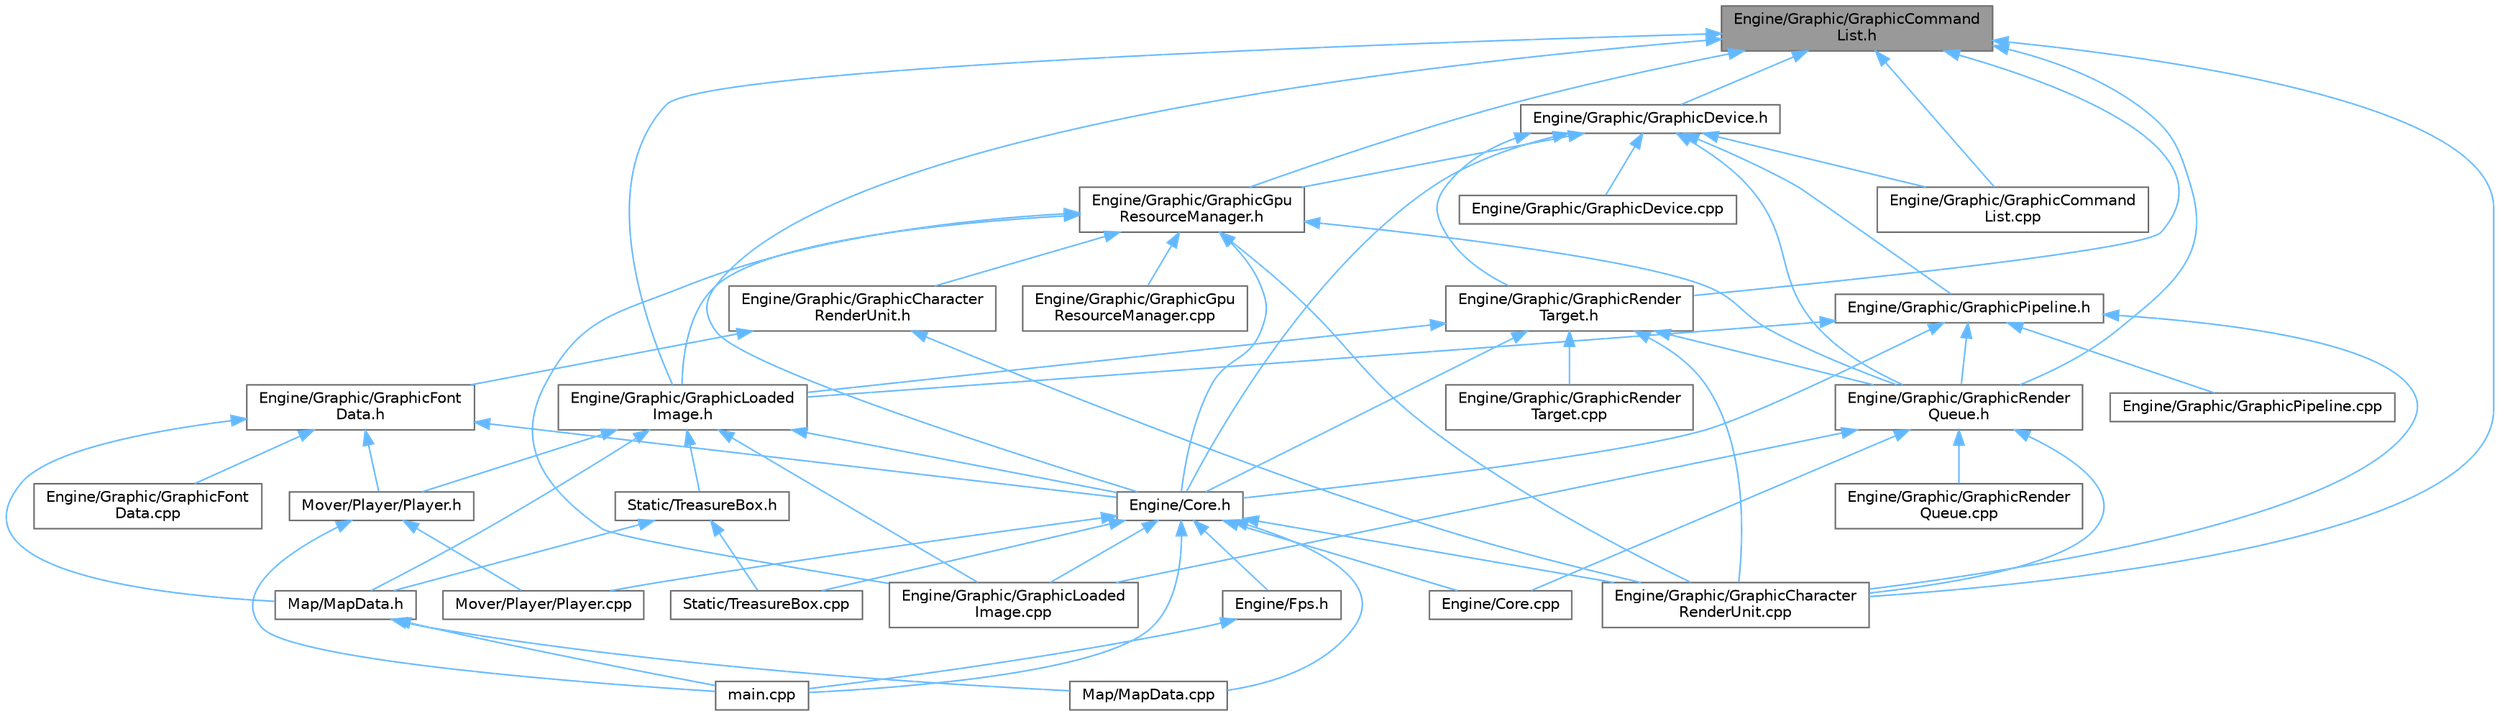 digraph "Engine/Graphic/GraphicCommandList.h"
{
 // LATEX_PDF_SIZE
  bgcolor="transparent";
  edge [fontname=Helvetica,fontsize=10,labelfontname=Helvetica,labelfontsize=10];
  node [fontname=Helvetica,fontsize=10,shape=box,height=0.2,width=0.4];
  Node1 [id="Node000001",label="Engine/Graphic/GraphicCommand\lList.h",height=0.2,width=0.4,color="gray40", fillcolor="grey60", style="filled", fontcolor="black",tooltip=" "];
  Node1 -> Node2 [id="edge63_Node000001_Node000002",dir="back",color="steelblue1",style="solid",tooltip=" "];
  Node2 [id="Node000002",label="Engine/Core.h",height=0.2,width=0.4,color="grey40", fillcolor="white", style="filled",URL="$_core_8h.html",tooltip=" "];
  Node2 -> Node3 [id="edge64_Node000002_Node000003",dir="back",color="steelblue1",style="solid",tooltip=" "];
  Node3 [id="Node000003",label="Engine/Core.cpp",height=0.2,width=0.4,color="grey40", fillcolor="white", style="filled",URL="$_core_8cpp.html",tooltip=" "];
  Node2 -> Node4 [id="edge65_Node000002_Node000004",dir="back",color="steelblue1",style="solid",tooltip=" "];
  Node4 [id="Node000004",label="Engine/Fps.h",height=0.2,width=0.4,color="grey40", fillcolor="white", style="filled",URL="$_fps_8h.html",tooltip=" "];
  Node4 -> Node5 [id="edge66_Node000004_Node000005",dir="back",color="steelblue1",style="solid",tooltip=" "];
  Node5 [id="Node000005",label="main.cpp",height=0.2,width=0.4,color="grey40", fillcolor="white", style="filled",URL="$main_8cpp.html",tooltip=" "];
  Node2 -> Node6 [id="edge67_Node000002_Node000006",dir="back",color="steelblue1",style="solid",tooltip=" "];
  Node6 [id="Node000006",label="Engine/Graphic/GraphicCharacter\lRenderUnit.cpp",height=0.2,width=0.4,color="grey40", fillcolor="white", style="filled",URL="$_graphic_character_render_unit_8cpp.html",tooltip=" "];
  Node2 -> Node7 [id="edge68_Node000002_Node000007",dir="back",color="steelblue1",style="solid",tooltip=" "];
  Node7 [id="Node000007",label="Engine/Graphic/GraphicLoaded\lImage.cpp",height=0.2,width=0.4,color="grey40", fillcolor="white", style="filled",URL="$_graphic_loaded_image_8cpp.html",tooltip=" "];
  Node2 -> Node8 [id="edge69_Node000002_Node000008",dir="back",color="steelblue1",style="solid",tooltip=" "];
  Node8 [id="Node000008",label="Map/MapData.cpp",height=0.2,width=0.4,color="grey40", fillcolor="white", style="filled",URL="$_map_data_8cpp.html",tooltip=" "];
  Node2 -> Node9 [id="edge70_Node000002_Node000009",dir="back",color="steelblue1",style="solid",tooltip=" "];
  Node9 [id="Node000009",label="Mover/Player/Player.cpp",height=0.2,width=0.4,color="grey40", fillcolor="white", style="filled",URL="$_player_8cpp.html",tooltip=" "];
  Node2 -> Node10 [id="edge71_Node000002_Node000010",dir="back",color="steelblue1",style="solid",tooltip=" "];
  Node10 [id="Node000010",label="Static/TreasureBox.cpp",height=0.2,width=0.4,color="grey40", fillcolor="white", style="filled",URL="$_treasure_box_8cpp.html",tooltip=" "];
  Node2 -> Node5 [id="edge72_Node000002_Node000005",dir="back",color="steelblue1",style="solid",tooltip=" "];
  Node1 -> Node6 [id="edge73_Node000001_Node000006",dir="back",color="steelblue1",style="solid",tooltip=" "];
  Node1 -> Node11 [id="edge74_Node000001_Node000011",dir="back",color="steelblue1",style="solid",tooltip=" "];
  Node11 [id="Node000011",label="Engine/Graphic/GraphicCommand\lList.cpp",height=0.2,width=0.4,color="grey40", fillcolor="white", style="filled",URL="$_graphic_command_list_8cpp.html",tooltip=" "];
  Node1 -> Node12 [id="edge75_Node000001_Node000012",dir="back",color="steelblue1",style="solid",tooltip=" "];
  Node12 [id="Node000012",label="Engine/Graphic/GraphicDevice.h",height=0.2,width=0.4,color="grey40", fillcolor="white", style="filled",URL="$_graphic_device_8h.html",tooltip=" "];
  Node12 -> Node2 [id="edge76_Node000012_Node000002",dir="back",color="steelblue1",style="solid",tooltip=" "];
  Node12 -> Node11 [id="edge77_Node000012_Node000011",dir="back",color="steelblue1",style="solid",tooltip=" "];
  Node12 -> Node13 [id="edge78_Node000012_Node000013",dir="back",color="steelblue1",style="solid",tooltip=" "];
  Node13 [id="Node000013",label="Engine/Graphic/GraphicDevice.cpp",height=0.2,width=0.4,color="grey40", fillcolor="white", style="filled",URL="$_graphic_device_8cpp.html",tooltip=" "];
  Node12 -> Node14 [id="edge79_Node000012_Node000014",dir="back",color="steelblue1",style="solid",tooltip=" "];
  Node14 [id="Node000014",label="Engine/Graphic/GraphicGpu\lResourceManager.h",height=0.2,width=0.4,color="grey40", fillcolor="white", style="filled",URL="$_graphic_gpu_resource_manager_8h.html",tooltip=" "];
  Node14 -> Node2 [id="edge80_Node000014_Node000002",dir="back",color="steelblue1",style="solid",tooltip=" "];
  Node14 -> Node6 [id="edge81_Node000014_Node000006",dir="back",color="steelblue1",style="solid",tooltip=" "];
  Node14 -> Node15 [id="edge82_Node000014_Node000015",dir="back",color="steelblue1",style="solid",tooltip=" "];
  Node15 [id="Node000015",label="Engine/Graphic/GraphicCharacter\lRenderUnit.h",height=0.2,width=0.4,color="grey40", fillcolor="white", style="filled",URL="$_graphic_character_render_unit_8h.html",tooltip=" "];
  Node15 -> Node6 [id="edge83_Node000015_Node000006",dir="back",color="steelblue1",style="solid",tooltip=" "];
  Node15 -> Node16 [id="edge84_Node000015_Node000016",dir="back",color="steelblue1",style="solid",tooltip=" "];
  Node16 [id="Node000016",label="Engine/Graphic/GraphicFont\lData.h",height=0.2,width=0.4,color="grey40", fillcolor="white", style="filled",URL="$_graphic_font_data_8h.html",tooltip=" "];
  Node16 -> Node2 [id="edge85_Node000016_Node000002",dir="back",color="steelblue1",style="solid",tooltip=" "];
  Node16 -> Node17 [id="edge86_Node000016_Node000017",dir="back",color="steelblue1",style="solid",tooltip=" "];
  Node17 [id="Node000017",label="Engine/Graphic/GraphicFont\lData.cpp",height=0.2,width=0.4,color="grey40", fillcolor="white", style="filled",URL="$_graphic_font_data_8cpp.html",tooltip=" "];
  Node16 -> Node18 [id="edge87_Node000016_Node000018",dir="back",color="steelblue1",style="solid",tooltip=" "];
  Node18 [id="Node000018",label="Map/MapData.h",height=0.2,width=0.4,color="grey40", fillcolor="white", style="filled",URL="$_map_data_8h.html",tooltip=" "];
  Node18 -> Node8 [id="edge88_Node000018_Node000008",dir="back",color="steelblue1",style="solid",tooltip=" "];
  Node18 -> Node5 [id="edge89_Node000018_Node000005",dir="back",color="steelblue1",style="solid",tooltip=" "];
  Node16 -> Node19 [id="edge90_Node000016_Node000019",dir="back",color="steelblue1",style="solid",tooltip=" "];
  Node19 [id="Node000019",label="Mover/Player/Player.h",height=0.2,width=0.4,color="grey40", fillcolor="white", style="filled",URL="$_player_8h.html",tooltip=" "];
  Node19 -> Node9 [id="edge91_Node000019_Node000009",dir="back",color="steelblue1",style="solid",tooltip=" "];
  Node19 -> Node5 [id="edge92_Node000019_Node000005",dir="back",color="steelblue1",style="solid",tooltip=" "];
  Node14 -> Node20 [id="edge93_Node000014_Node000020",dir="back",color="steelblue1",style="solid",tooltip=" "];
  Node20 [id="Node000020",label="Engine/Graphic/GraphicGpu\lResourceManager.cpp",height=0.2,width=0.4,color="grey40", fillcolor="white", style="filled",URL="$_graphic_gpu_resource_manager_8cpp.html",tooltip=" "];
  Node14 -> Node7 [id="edge94_Node000014_Node000007",dir="back",color="steelblue1",style="solid",tooltip=" "];
  Node14 -> Node21 [id="edge95_Node000014_Node000021",dir="back",color="steelblue1",style="solid",tooltip=" "];
  Node21 [id="Node000021",label="Engine/Graphic/GraphicLoaded\lImage.h",height=0.2,width=0.4,color="grey40", fillcolor="white", style="filled",URL="$_graphic_loaded_image_8h.html",tooltip=" "];
  Node21 -> Node2 [id="edge96_Node000021_Node000002",dir="back",color="steelblue1",style="solid",tooltip=" "];
  Node21 -> Node7 [id="edge97_Node000021_Node000007",dir="back",color="steelblue1",style="solid",tooltip=" "];
  Node21 -> Node18 [id="edge98_Node000021_Node000018",dir="back",color="steelblue1",style="solid",tooltip=" "];
  Node21 -> Node19 [id="edge99_Node000021_Node000019",dir="back",color="steelblue1",style="solid",tooltip=" "];
  Node21 -> Node22 [id="edge100_Node000021_Node000022",dir="back",color="steelblue1",style="solid",tooltip=" "];
  Node22 [id="Node000022",label="Static/TreasureBox.h",height=0.2,width=0.4,color="grey40", fillcolor="white", style="filled",URL="$_treasure_box_8h.html",tooltip=" "];
  Node22 -> Node18 [id="edge101_Node000022_Node000018",dir="back",color="steelblue1",style="solid",tooltip=" "];
  Node22 -> Node10 [id="edge102_Node000022_Node000010",dir="back",color="steelblue1",style="solid",tooltip=" "];
  Node14 -> Node23 [id="edge103_Node000014_Node000023",dir="back",color="steelblue1",style="solid",tooltip=" "];
  Node23 [id="Node000023",label="Engine/Graphic/GraphicRender\lQueue.h",height=0.2,width=0.4,color="grey40", fillcolor="white", style="filled",URL="$_graphic_render_queue_8h.html",tooltip=" "];
  Node23 -> Node3 [id="edge104_Node000023_Node000003",dir="back",color="steelblue1",style="solid",tooltip=" "];
  Node23 -> Node6 [id="edge105_Node000023_Node000006",dir="back",color="steelblue1",style="solid",tooltip=" "];
  Node23 -> Node7 [id="edge106_Node000023_Node000007",dir="back",color="steelblue1",style="solid",tooltip=" "];
  Node23 -> Node24 [id="edge107_Node000023_Node000024",dir="back",color="steelblue1",style="solid",tooltip=" "];
  Node24 [id="Node000024",label="Engine/Graphic/GraphicRender\lQueue.cpp",height=0.2,width=0.4,color="grey40", fillcolor="white", style="filled",URL="$_graphic_render_queue_8cpp.html",tooltip=" "];
  Node12 -> Node25 [id="edge108_Node000012_Node000025",dir="back",color="steelblue1",style="solid",tooltip=" "];
  Node25 [id="Node000025",label="Engine/Graphic/GraphicPipeline.h",height=0.2,width=0.4,color="grey40", fillcolor="white", style="filled",URL="$_graphic_pipeline_8h.html",tooltip=" "];
  Node25 -> Node2 [id="edge109_Node000025_Node000002",dir="back",color="steelblue1",style="solid",tooltip=" "];
  Node25 -> Node6 [id="edge110_Node000025_Node000006",dir="back",color="steelblue1",style="solid",tooltip=" "];
  Node25 -> Node21 [id="edge111_Node000025_Node000021",dir="back",color="steelblue1",style="solid",tooltip=" "];
  Node25 -> Node26 [id="edge112_Node000025_Node000026",dir="back",color="steelblue1",style="solid",tooltip=" "];
  Node26 [id="Node000026",label="Engine/Graphic/GraphicPipeline.cpp",height=0.2,width=0.4,color="grey40", fillcolor="white", style="filled",URL="$_graphic_pipeline_8cpp.html",tooltip=" "];
  Node25 -> Node23 [id="edge113_Node000025_Node000023",dir="back",color="steelblue1",style="solid",tooltip=" "];
  Node12 -> Node23 [id="edge114_Node000012_Node000023",dir="back",color="steelblue1",style="solid",tooltip=" "];
  Node12 -> Node27 [id="edge115_Node000012_Node000027",dir="back",color="steelblue1",style="solid",tooltip=" "];
  Node27 [id="Node000027",label="Engine/Graphic/GraphicRender\lTarget.h",height=0.2,width=0.4,color="grey40", fillcolor="white", style="filled",URL="$_graphic_render_target_8h.html",tooltip=" "];
  Node27 -> Node2 [id="edge116_Node000027_Node000002",dir="back",color="steelblue1",style="solid",tooltip=" "];
  Node27 -> Node6 [id="edge117_Node000027_Node000006",dir="back",color="steelblue1",style="solid",tooltip=" "];
  Node27 -> Node21 [id="edge118_Node000027_Node000021",dir="back",color="steelblue1",style="solid",tooltip=" "];
  Node27 -> Node23 [id="edge119_Node000027_Node000023",dir="back",color="steelblue1",style="solid",tooltip=" "];
  Node27 -> Node28 [id="edge120_Node000027_Node000028",dir="back",color="steelblue1",style="solid",tooltip=" "];
  Node28 [id="Node000028",label="Engine/Graphic/GraphicRender\lTarget.cpp",height=0.2,width=0.4,color="grey40", fillcolor="white", style="filled",URL="$_graphic_render_target_8cpp.html",tooltip=" "];
  Node1 -> Node14 [id="edge121_Node000001_Node000014",dir="back",color="steelblue1",style="solid",tooltip=" "];
  Node1 -> Node21 [id="edge122_Node000001_Node000021",dir="back",color="steelblue1",style="solid",tooltip=" "];
  Node1 -> Node23 [id="edge123_Node000001_Node000023",dir="back",color="steelblue1",style="solid",tooltip=" "];
  Node1 -> Node27 [id="edge124_Node000001_Node000027",dir="back",color="steelblue1",style="solid",tooltip=" "];
}
